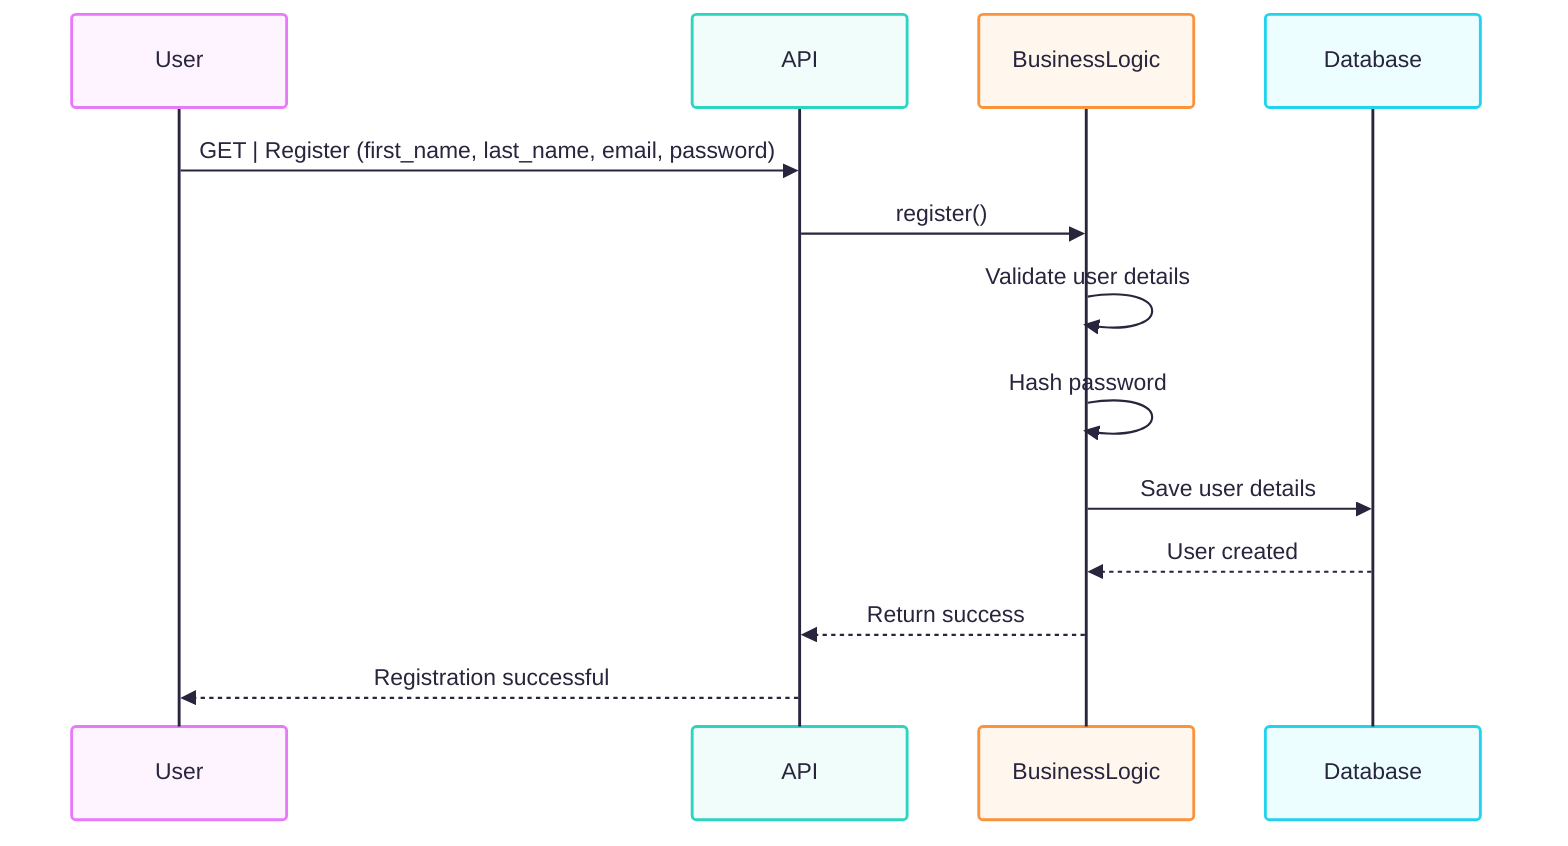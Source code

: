 ---
config:
  theme: redux-color
---
sequenceDiagram
    participant User
    participant API
    participant BusinessLogic
    participant Database

    User->>API: GET | Register (first_name, last_name, email, password)
    API->>BusinessLogic: register()
    BusinessLogic->>BusinessLogic: Validate user details
    BusinessLogic->>BusinessLogic: Hash password
    BusinessLogic->>Database: Save user details
    Database-->>BusinessLogic: User created
    BusinessLogic-->>API: Return success
    API-->>User: Registration successful